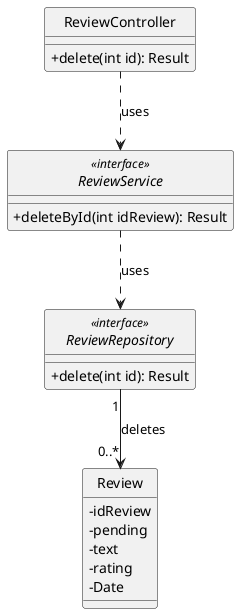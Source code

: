 @startuml
'https://plantuml.com/class-diagram


hide circle
skinparam classAttributeIconSize 0


class ReviewController {
    +delete(int id): Result
}

interface ReviewService <<interface>> {
    +deleteById(int idReview): Result
}

interface ReviewRepository <<interface>>{
    +delete(int id): Result

}

class Review {
    - idReview
    - pending
    - text
    - rating
    - Date
}

ReviewController ..> ReviewService: uses
ReviewService ..> ReviewRepository: uses
ReviewRepository "1" --> "0..*" Review:  deletes

@enduml
